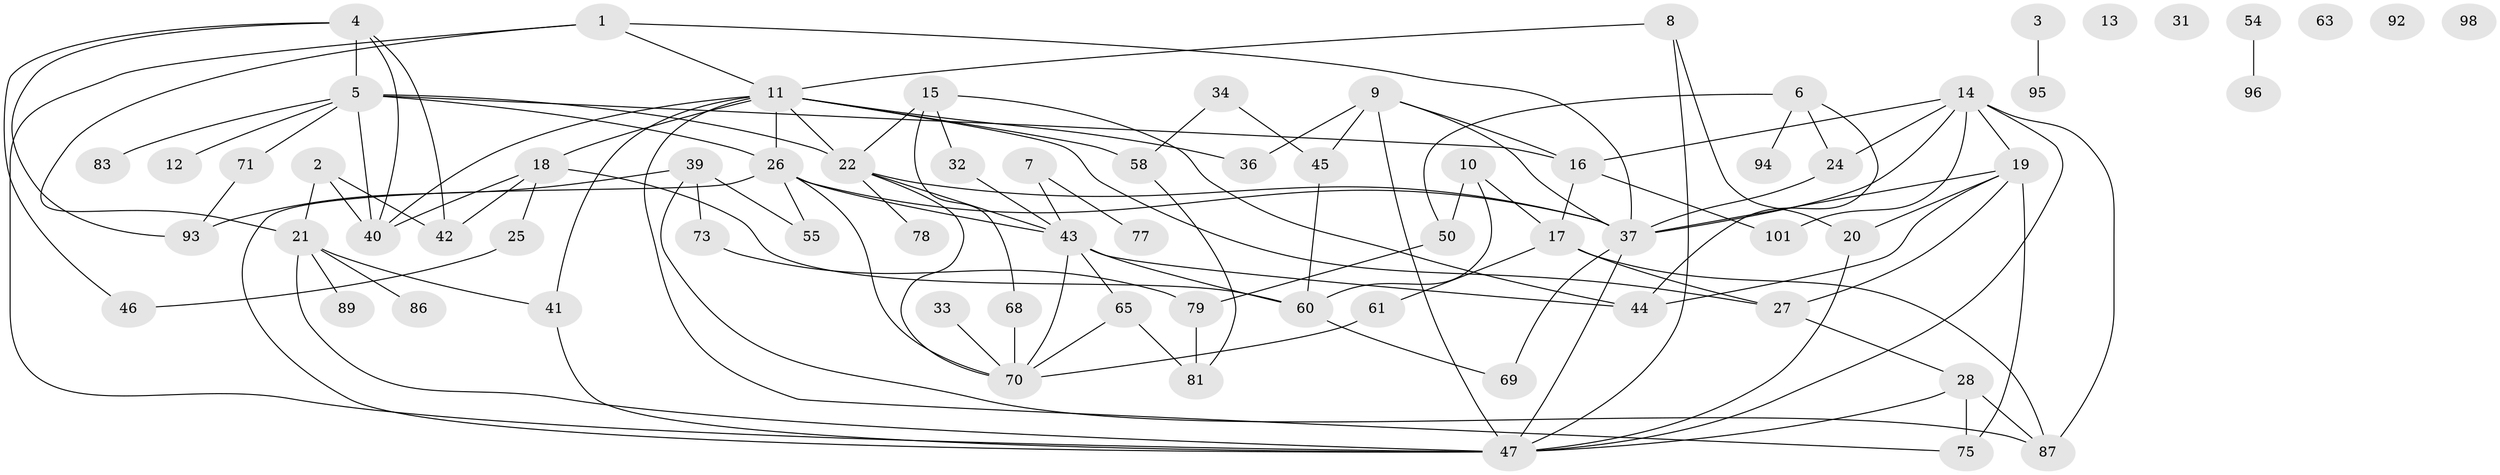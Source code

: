 // original degree distribution, {4: 0.1320754716981132, 3: 0.2358490566037736, 1: 0.18867924528301888, 6: 0.05660377358490566, 2: 0.20754716981132076, 5: 0.11320754716981132, 0: 0.04716981132075472, 7: 0.009433962264150943, 8: 0.009433962264150943}
// Generated by graph-tools (version 1.1) at 2025/41/03/06/25 10:41:21]
// undirected, 71 vertices, 118 edges
graph export_dot {
graph [start="1"]
  node [color=gray90,style=filled];
  1;
  2 [super="+84"];
  3;
  4 [super="+62"];
  5 [super="+49"];
  6 [super="+23"];
  7;
  8;
  9 [super="+30"];
  10;
  11 [super="+99"];
  12;
  13;
  14 [super="+52"];
  15 [super="+66"];
  16 [super="+74"];
  17 [super="+59"];
  18 [super="+88"];
  19 [super="+56"];
  20;
  21 [super="+38"];
  22 [super="+85"];
  24 [super="+64"];
  25 [super="+57"];
  26 [super="+29"];
  27 [super="+102"];
  28 [super="+67"];
  31;
  32;
  33 [super="+35"];
  34;
  36;
  37 [super="+80"];
  39 [super="+76"];
  40 [super="+53"];
  41;
  42;
  43 [super="+90"];
  44 [super="+48"];
  45 [super="+103"];
  46;
  47 [super="+51"];
  50 [super="+72"];
  54;
  55;
  58 [super="+106"];
  60 [super="+82"];
  61;
  63;
  65 [super="+91"];
  68;
  69;
  70 [super="+105"];
  71;
  73 [super="+100"];
  75;
  77;
  78;
  79 [super="+97"];
  81;
  83;
  86;
  87;
  89;
  92;
  93;
  94;
  95;
  96;
  98;
  101 [super="+104"];
  1 -- 37;
  1 -- 11;
  1 -- 47;
  1 -- 21;
  2 -- 21;
  2 -- 42;
  2 -- 40;
  3 -- 95;
  4 -- 5;
  4 -- 40;
  4 -- 42;
  4 -- 93;
  4 -- 46;
  5 -- 12;
  5 -- 16;
  5 -- 26;
  5 -- 83;
  5 -- 71;
  5 -- 40;
  5 -- 22;
  6 -- 50;
  6 -- 24;
  6 -- 94;
  6 -- 44;
  7 -- 43;
  7 -- 77;
  8 -- 11;
  8 -- 20;
  8 -- 47;
  9 -- 16;
  9 -- 47;
  9 -- 37;
  9 -- 36;
  9 -- 45;
  10 -- 17;
  10 -- 50;
  10 -- 60;
  11 -- 40;
  11 -- 36;
  11 -- 41;
  11 -- 75;
  11 -- 18;
  11 -- 22;
  11 -- 26;
  11 -- 58;
  11 -- 27;
  14 -- 24;
  14 -- 87;
  14 -- 101;
  14 -- 19;
  14 -- 16;
  14 -- 37;
  14 -- 47;
  15 -- 32;
  15 -- 68;
  15 -- 22;
  15 -- 44;
  16 -- 17;
  16 -- 101;
  17 -- 27;
  17 -- 87;
  17 -- 61;
  18 -- 25;
  18 -- 42;
  18 -- 40;
  18 -- 60;
  19 -- 44;
  19 -- 75;
  19 -- 20;
  19 -- 37;
  19 -- 27;
  20 -- 47;
  21 -- 89;
  21 -- 86;
  21 -- 41;
  21 -- 47;
  22 -- 37;
  22 -- 43;
  22 -- 70;
  22 -- 78;
  24 -- 37;
  25 -- 46;
  26 -- 37;
  26 -- 55;
  26 -- 70;
  26 -- 43;
  26 -- 47;
  27 -- 28;
  28 -- 87;
  28 -- 75;
  28 -- 47;
  32 -- 43;
  33 -- 70;
  34 -- 45;
  34 -- 58;
  37 -- 47;
  37 -- 69;
  39 -- 87;
  39 -- 73;
  39 -- 93;
  39 -- 55;
  41 -- 47;
  43 -- 60;
  43 -- 70;
  43 -- 44;
  43 -- 65;
  45 -- 60;
  50 -- 79;
  54 -- 96;
  58 -- 81;
  60 -- 69;
  61 -- 70;
  65 -- 81;
  65 -- 70;
  68 -- 70;
  71 -- 93;
  73 -- 79;
  79 -- 81;
}
